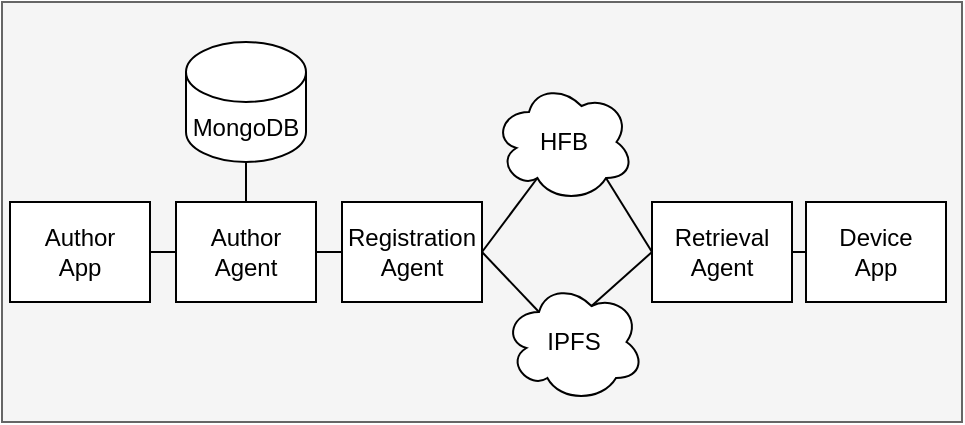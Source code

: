 <mxfile version="21.1.4" type="device">
  <diagram name="Página-1" id="KNXKBinbfChZJkYnZO4M">
    <mxGraphModel dx="683" dy="384" grid="1" gridSize="10" guides="1" tooltips="1" connect="1" arrows="1" fold="1" page="1" pageScale="1" pageWidth="827" pageHeight="1169" math="0" shadow="0">
      <root>
        <mxCell id="0" />
        <mxCell id="1" parent="0" />
        <mxCell id="GmhfniXLTzS0xHaGXnOX-18" value="" style="rounded=0;whiteSpace=wrap;html=1;fillColor=#f5f5f5;fontColor=#333333;strokeColor=#666666;" parent="1" vertex="1">
          <mxGeometry x="70" y="60" width="480" height="210" as="geometry" />
        </mxCell>
        <mxCell id="GmhfniXLTzS0xHaGXnOX-11" style="edgeStyle=orthogonalEdgeStyle;rounded=0;orthogonalLoop=1;jettySize=auto;html=1;exitX=0.5;exitY=0;exitDx=0;exitDy=0;entryX=0.5;entryY=1;entryDx=0;entryDy=0;entryPerimeter=0;endArrow=none;endFill=0;" parent="1" source="GmhfniXLTzS0xHaGXnOX-1" target="GmhfniXLTzS0xHaGXnOX-5" edge="1">
          <mxGeometry relative="1" as="geometry" />
        </mxCell>
        <mxCell id="GmhfniXLTzS0xHaGXnOX-12" style="edgeStyle=orthogonalEdgeStyle;rounded=0;orthogonalLoop=1;jettySize=auto;html=1;exitX=1;exitY=0.5;exitDx=0;exitDy=0;entryX=0;entryY=0.5;entryDx=0;entryDy=0;endArrow=none;endFill=0;" parent="1" source="GmhfniXLTzS0xHaGXnOX-1" target="GmhfniXLTzS0xHaGXnOX-3" edge="1">
          <mxGeometry relative="1" as="geometry" />
        </mxCell>
        <mxCell id="GmhfniXLTzS0xHaGXnOX-1" value="&lt;div&gt;Author&lt;/div&gt;&lt;div&gt;Agent&lt;br&gt;&lt;/div&gt;" style="rounded=0;whiteSpace=wrap;html=1;" parent="1" vertex="1">
          <mxGeometry x="157" y="160" width="70" height="50" as="geometry" />
        </mxCell>
        <mxCell id="GmhfniXLTzS0xHaGXnOX-17" style="edgeStyle=orthogonalEdgeStyle;rounded=0;orthogonalLoop=1;jettySize=auto;html=1;exitX=1;exitY=0.5;exitDx=0;exitDy=0;entryX=0;entryY=0.5;entryDx=0;entryDy=0;endArrow=none;endFill=0;" parent="1" source="GmhfniXLTzS0xHaGXnOX-2" target="GmhfniXLTzS0xHaGXnOX-9" edge="1">
          <mxGeometry relative="1" as="geometry" />
        </mxCell>
        <mxCell id="GmhfniXLTzS0xHaGXnOX-2" value="&lt;div&gt;Retrieval&lt;br&gt;&lt;/div&gt;&lt;div&gt;Agent&lt;br&gt;&lt;/div&gt;" style="rounded=0;whiteSpace=wrap;html=1;" parent="1" vertex="1">
          <mxGeometry x="395" y="160" width="70" height="50" as="geometry" />
        </mxCell>
        <mxCell id="GmhfniXLTzS0xHaGXnOX-3" value="&lt;div&gt;Registration&lt;br&gt;&lt;/div&gt;&lt;div&gt;Agent&lt;br&gt;&lt;/div&gt;" style="rounded=0;whiteSpace=wrap;html=1;" parent="1" vertex="1">
          <mxGeometry x="240" y="160" width="70" height="50" as="geometry" />
        </mxCell>
        <mxCell id="GmhfniXLTzS0xHaGXnOX-5" value="MongoDB" style="shape=cylinder3;whiteSpace=wrap;html=1;boundedLbl=1;backgroundOutline=1;size=15;" parent="1" vertex="1">
          <mxGeometry x="162" y="80" width="60" height="60" as="geometry" />
        </mxCell>
        <mxCell id="GmhfniXLTzS0xHaGXnOX-6" value="HFB" style="ellipse;shape=cloud;whiteSpace=wrap;html=1;" parent="1" vertex="1">
          <mxGeometry x="316" y="100" width="70" height="60" as="geometry" />
        </mxCell>
        <mxCell id="GmhfniXLTzS0xHaGXnOX-7" value="IPFS" style="ellipse;shape=cloud;whiteSpace=wrap;html=1;" parent="1" vertex="1">
          <mxGeometry x="321" y="200" width="70" height="60" as="geometry" />
        </mxCell>
        <mxCell id="GmhfniXLTzS0xHaGXnOX-10" style="edgeStyle=orthogonalEdgeStyle;rounded=0;orthogonalLoop=1;jettySize=auto;html=1;exitX=1;exitY=0.5;exitDx=0;exitDy=0;entryX=0;entryY=0.5;entryDx=0;entryDy=0;endArrow=none;endFill=0;" parent="1" source="GmhfniXLTzS0xHaGXnOX-8" target="GmhfniXLTzS0xHaGXnOX-1" edge="1">
          <mxGeometry relative="1" as="geometry" />
        </mxCell>
        <mxCell id="GmhfniXLTzS0xHaGXnOX-8" value="&lt;div&gt;Author&lt;/div&gt;&lt;div&gt;App&lt;br&gt;&lt;/div&gt;" style="rounded=0;whiteSpace=wrap;html=1;" parent="1" vertex="1">
          <mxGeometry x="74" y="160" width="70" height="50" as="geometry" />
        </mxCell>
        <mxCell id="GmhfniXLTzS0xHaGXnOX-9" value="&lt;div&gt;Device&lt;/div&gt;&lt;div&gt;App&lt;br&gt;&lt;/div&gt;" style="rounded=0;whiteSpace=wrap;html=1;" parent="1" vertex="1">
          <mxGeometry x="472" y="160" width="70" height="50" as="geometry" />
        </mxCell>
        <mxCell id="GmhfniXLTzS0xHaGXnOX-13" value="" style="endArrow=none;html=1;rounded=0;entryX=0.25;entryY=0.25;entryDx=0;entryDy=0;entryPerimeter=0;exitX=1;exitY=0.5;exitDx=0;exitDy=0;" parent="1" source="GmhfniXLTzS0xHaGXnOX-3" target="GmhfniXLTzS0xHaGXnOX-7" edge="1">
          <mxGeometry width="50" height="50" relative="1" as="geometry">
            <mxPoint x="290" y="380" as="sourcePoint" />
            <mxPoint x="340" y="330" as="targetPoint" />
          </mxGeometry>
        </mxCell>
        <mxCell id="GmhfniXLTzS0xHaGXnOX-14" value="" style="endArrow=none;html=1;rounded=0;entryX=0.31;entryY=0.8;entryDx=0;entryDy=0;entryPerimeter=0;exitX=1;exitY=0.5;exitDx=0;exitDy=0;" parent="1" source="GmhfniXLTzS0xHaGXnOX-3" target="GmhfniXLTzS0xHaGXnOX-6" edge="1">
          <mxGeometry width="50" height="50" relative="1" as="geometry">
            <mxPoint x="310" y="350" as="sourcePoint" />
            <mxPoint x="360" y="300" as="targetPoint" />
          </mxGeometry>
        </mxCell>
        <mxCell id="GmhfniXLTzS0xHaGXnOX-15" value="" style="endArrow=none;html=1;rounded=0;entryX=0;entryY=0.5;entryDx=0;entryDy=0;exitX=0.8;exitY=0.8;exitDx=0;exitDy=0;exitPerimeter=0;" parent="1" source="GmhfniXLTzS0xHaGXnOX-6" target="GmhfniXLTzS0xHaGXnOX-2" edge="1">
          <mxGeometry width="50" height="50" relative="1" as="geometry">
            <mxPoint x="240" y="350" as="sourcePoint" />
            <mxPoint x="290" y="300" as="targetPoint" />
          </mxGeometry>
        </mxCell>
        <mxCell id="GmhfniXLTzS0xHaGXnOX-16" value="" style="endArrow=none;html=1;rounded=0;entryX=0;entryY=0.5;entryDx=0;entryDy=0;exitX=0.625;exitY=0.2;exitDx=0;exitDy=0;exitPerimeter=0;" parent="1" source="GmhfniXLTzS0xHaGXnOX-7" target="GmhfniXLTzS0xHaGXnOX-2" edge="1">
          <mxGeometry width="50" height="50" relative="1" as="geometry">
            <mxPoint x="390" y="350" as="sourcePoint" />
            <mxPoint x="440" y="300" as="targetPoint" />
          </mxGeometry>
        </mxCell>
        <mxCell id="GmhfniXLTzS0xHaGXnOX-19" value="" style="shape=image;verticalLabelPosition=bottom;labelBackgroundColor=default;verticalAlign=top;aspect=fixed;imageAspect=0;image=https://www.docker.com/wp-content/uploads/2022/03/vertical-logo-monochromatic.png;" parent="1" vertex="1">
          <mxGeometry x="485" y="70" width="60" height="51.35" as="geometry" />
        </mxCell>
      </root>
    </mxGraphModel>
  </diagram>
</mxfile>
